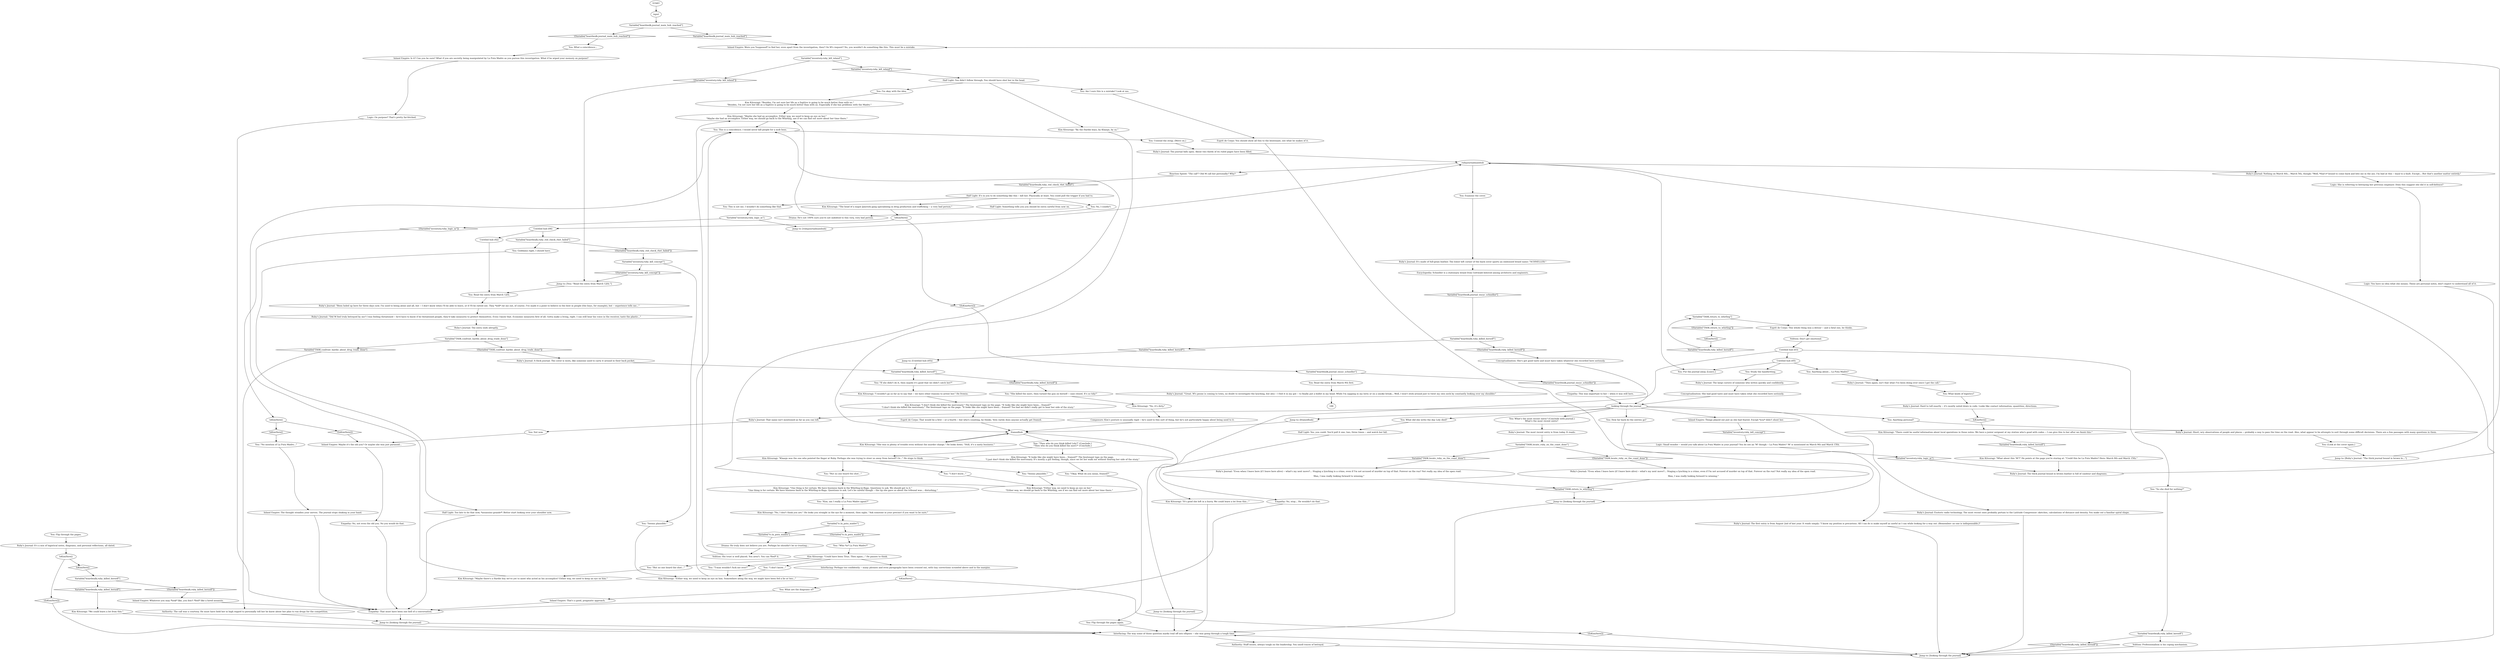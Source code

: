 # INVENTORY / RUBY'S JOURNAL
# Here you can learn about Ruby's involvement with La Puta Madre.
# ==================================================
digraph G {
	  0 [label="START"];
	  1 [label="input"];
	  2 [label="Empathy: No, stop... He wouldn't do that."];
	  3 [label="Kim Kitsuragi: \"Either way, we need to keep an eye on him. Somewhere along the way, we might have been fed a lie or two...\""];
	  4 [label="You: Put the journal away. [Leave.]"];
	  5 [label="Encyclopedia: Schneller is a stationary brand from Gottwald beloved among architects and engineers."];
	  6 [label="Ruby's Journal: The large cursive of someone who writes quickly and confidently."];
	  7 [label="You: What did she write the day Lely died?"];
	  8 [label="You: Read the entry from March 12th."];
	  9 [label="Variable[\"boardwalk.ruby_killed_herself\"]"];
	  10 [label="Variable[\"boardwalk.ruby_killed_herself\"]", shape=diamond];
	  11 [label="!(Variable[\"boardwalk.ruby_killed_herself\"])", shape=diamond];
	  12 [label="framedhub"];
	  13 [label="Kim Kitsuragi: \"Maybe there's a Hardie boy we've yet to meet who acted as his accomplice? Either way, we need to keep an eye on him.\""];
	  14 [label="IsKimHere()"];
	  15 [label="IsKimHere()", shape=diamond];
	  16 [label="!(IsKimHere())", shape=diamond];
	  17 [label="You: \"No mention of La Puta Madre...\""];
	  18 [label="Conceptualization: She's got good taste and must have taken whatever she recorded here seriously."];
	  19 [label="Ruby's Journal: It's a mix of logistical notes, diagrams, and personal reflections, all dated."];
	  20 [label="Ruby's Journal: The first entry is from August 2nd of last year. It reads simply: \"I know my position is precarious. All I can do is make myself as useful as I can while looking for a way out. (Remember: no one is indispensable.)\""];
	  21 [label="Ruby's Journal: Hard to tell exactly -- it's mostly noted down in code. Looks like contact information, quantities, directions."];
	  22 [label="Ruby's Journal: \"Been holed up here for three days now. I'm used to being alone and all, but -- I don't know when I'll be able to leave, or if I'll be ratted out. They *will* rat me out, of course. I've made it a point to believe in the best in people (the boys, for example), but -- experience tells me...\""];
	  23 [label="Ruby's Journal: \"Even when I leave here (if I leave here alive) -- what's my next move?... Staging a lynching is a crime, even if I'm not accused of murder on top of that. Forever on the run? Not really my idea of the open road. 

Man, I was really looking forward to winning.\""];
	  24 [label="Jump to: [looking through the journal]"];
	  25 [label="Kim Kitsuragi: \"No, it's dirty.\""];
	  26 [label="Kim Kitsuragi: \"I wouldn't go so far as to say that -- we have other reasons to arrest her.\" He frowns."];
	  27 [label="Variable[\"boardwalk.journal_main_hub_reached\"]"];
	  28 [label="Variable[\"boardwalk.journal_main_hub_reached\"]", shape=diamond];
	  29 [label="!(Variable[\"boardwalk.journal_main_hub_reached\"])", shape=diamond];
	  30 [label="Ruby's Journal: The most recent entry is from today. It reads:"];
	  31 [label="IsKimHere()"];
	  32 [label="IsKimHere()", shape=diamond];
	  33 [label="!(IsKimHere())", shape=diamond];
	  34 [label="You: \"T-man wouldn't fuck me over!\""];
	  35 [label="Jump to: [Ruby's Journal: \"The thick journal bound in brown le...\"]"];
	  36 [label="Ruby's Journal: It's made of full-grain leather. The lower left corner of the back cover sports an embossed brand name: \"SCHNELLER.\""];
	  37 [label="Variable[\"inventory.ruby_kill_inland\"]"];
	  38 [label="Variable[\"inventory.ruby_kill_inland\"]", shape=diamond];
	  39 [label="!(Variable[\"inventory.ruby_kill_inland\"])", shape=diamond];
	  40 [label="Empathy: This was important to her -- when it was still hers."];
	  41 [label="You: \"I don't know...\""];
	  42 [label="Kim Kitsuragi: \"We could learn a lot from this.\""];
	  43 [label="Logic: She is referring to betraying her previous employer. Does this suggest she did it in self-defence?"];
	  44 [label="Untitled hub (03)"];
	  45 [label="Half Light: You didn't follow through. You should have shot her in the head."];
	  46 [label="Inland Empire: Is it? Can you be sure? What if you are secretly being manipulated by La Puta Madre as you pursue this investigation. What if he wiped your memory on purpose?"];
	  47 [label="You: This is not me. I wouldn't do something like that."];
	  48 [label="rubyjournalmainhub"];
	  49 [label="You: No, I couldn't."];
	  50 [label="Ruby's Journal: \"Did M feel truly betrayed by me? I was feeling threatened -- he'd have to know if he threatened people, they'd take measures to protect themselves. Even I know that. Economic measures first of all. Gotta make a living, right. I can still hear his voice in the receiver, taste the plastic...\""];
	  51 [label="Variable[\"TASK.locate_ruby_on_the_coast_done\"]"];
	  52 [label="Variable[\"TASK.locate_ruby_on_the_coast_done\"]", shape=diamond];
	  53 [label="!(Variable[\"TASK.locate_ruby_on_the_coast_done\"])", shape=diamond];
	  54 [label="You: \"Seems plausible.\""];
	  55 [label="Kim Kitsuragi: \"Either way, we need to keep an eye on her.\"\n\"Either way, we should go back to the Whirling, see if we can find out more about her time there.\""];
	  56 [label="Logic: On purpose? That's pretty far-fetched."];
	  57 [label="Ruby's Journal: \"Great. M's peone is coming to town, no doubt to investigate the lynching, but also -- I feel it in my gut -- to finally put a bullet in my head. While I'm napping in my lorry or on a smoke break... Well, I won't stick around just to twist my own neck by constantly looking over my shoulder.\""];
	  58 [label="Jump to: [You: \"Read the entry from March 12th.\"]"];
	  59 [label="Half Light: Too late to do that now, *assassino grande*! Better start looking over your shoulder now."];
	  60 [label="Kim Kitsuragi: \"No, I don't think you are.\" He looks you straight in the eye for a moment, then sighs. \"Ask someone in your precinct if you want to be sure.\""];
	  61 [label="You: \"Who *is* La Puta Madre?\""];
	  62 [label="You: \"So she died for nothing?\""];
	  63 [label="You: \"Then who do you think killed Lely?\" (Conclude.)\n\"Then who do you think killed the merc?\" (Conclude.)"];
	  64 [label="You: \"But no one heard the shot...\""];
	  65 [label="Ruby's Journal: The journal falls open. About two thirds of its ruled pages have been filled."];
	  66 [label="Ruby's Journal: Short, wry observations of people and places -- probably a way to pass the time on the road. Also, what appear to be attempts to sort through some difficult decisions. There are a few passages with many questions in them."];
	  67 [label="Jump to: [looking through the journal]"];
	  68 [label="Drama: He truly does not believe you are. Perhaps he shouldn't be so trusting..."];
	  69 [label="Volition: His trust is well placed. You aren't. You can *feel* it."];
	  70 [label="Variable[\"tc.la_puta_madre\"]"];
	  71 [label="Variable[\"tc.la_puta_madre\"]", shape=diamond];
	  72 [label="!(Variable[\"tc.la_puta_madre\"])", shape=diamond];
	  73 [label="You: \"But no one heard the shot...\""];
	  74 [label="Variable[\"TASK.confront_hardie_about_drug_trade_done\"]"];
	  75 [label="Variable[\"TASK.confront_hardie_about_drug_trade_done\"]", shape=diamond];
	  76 [label="!(Variable[\"TASK.confront_hardie_about_drug_trade_done\"])", shape=diamond];
	  77 [label="Jump to: [looking through the journal]"];
	  78 [label="Ruby's Journal: The entry ends abruptly."];
	  79 [label="Logic: You have no idea what she means. These are personal notes, don't expect to understand all of it."];
	  80 [label="Kim Kitsuragi: \"Klaasje was the one who pointed the finger at Ruby. Perhaps she was trying to steer us away from herself? Or...\" He stops to think."];
	  81 [label="Variable[\"boardwalk.ruby_killed_herself\"]"];
	  82 [label="Variable[\"boardwalk.ruby_killed_herself\"]", shape=diamond];
	  83 [label="!(Variable[\"boardwalk.ruby_killed_herself\"])", shape=diamond];
	  84 [label="Volition: Don't get emotional."];
	  85 [label="You: How far back do the entries go?"];
	  86 [label="You: Anything personal?"];
	  87 [label="Kim Kitsuragi: \"There could be useful information about local operations in those notes. We have a junior sergeant at my station who's good with codes -- I can give this to her after we finish this.\""];
	  88 [label="Ruby's Journal: \"Even when I leave here (if I leave here alive) -- what's my next move?... Staging a lynching is a crime, even if I'm not accused of murder on top of that. Forever on the run? Not really my idea of the open road. 

Man, I was really looking forward to winning.\""];
	  89 [label="Empathy: No, not even the old you. No you would do that."];
	  90 [label="Composure: Kim's posture is unusually rigid -- he's used to this sort of thing, but he's not particularly happy about being used to it."];
	  91 [label="Authority: Staff issues, always tough on the leadership. You smell traces of betrayal."];
	  92 [label="You: Am I sure this is a mistake? Look at me."];
	  93 [label="Authority: The call was a courtesy. He must have held her in high regard to personally tell her he knew about her plan to run drugs for the competition."];
	  94 [label="You: Flip through the pages."];
	  95 [label="Reaction Speed: \"The call\"? Did M call her personally? Why?"];
	  96 [label="You: What kinds of logistics?"];
	  97 [label="You: What's the most recent entry? (Conclude with journal.)\nWhat's the most recent entry? "];
	  98 [label="Inland Empire: Things played out just as she had feared. Except *you* didn't shoot her."];
	  99 [label="Half Light: It's in you to do something like this -- kill her. Physically at least. You could pull the trigger if you had to."];
	  100 [label="Logic: Small wonder -- would you talk about La Puta Madre in your journal? You do see an 'M' though -- La Puta Madre? 'M' is mentioned on March 9th and March 15th."];
	  101 [label="You: Not now."];
	  102 [label="Untitled hub (02)"];
	  103 [label="Empathy: That must have been one hell of a conversation."];
	  104 [label="Ruby's Journal: A thick journal. The cover is worn, like someone used to carry it around in their back pocket."];
	  105 [label="You: What a coincidence..."];
	  106 [label="Kim Kitsuragi: \"The head of a major Jamrock gang specializing in drug production and trafficking -- a very bad person.\""];
	  107 [label="Kim Kitsuragi: \"Could have been Titus. Then again...\" He pauses to think."];
	  108 [label="Kim Kitsuragi: \"It looks like she might have been... framed?\" The lieutenant taps on the page.\n\"I just don't think she killed the mercenary. It's mostly a gut feeling, though, since we let her walk out without hearing her side of the story.\""];
	  109 [label="You: \"She killed the merc, then turned the gun on herself -- case closed. It's so tidy!\""];
	  110 [label="Kim Kitsuragi: \"It's good she left in a hurry. We could learn a lot from this...\""];
	  111 [label="Inland Empire: Whatever you may *look* like, you don't *feel* like a hired assassin."];
	  112 [label="Esprit de Corps: You should show all this to the lieutenant, see what he makes of it."];
	  113 [label="Variable[\"boardwalk.journal_encyc_schneller\"]"];
	  114 [label="Variable[\"boardwalk.journal_encyc_schneller\"]", shape=diamond];
	  115 [label="!(Variable[\"boardwalk.journal_encyc_schneller\"])", shape=diamond];
	  116 [label="You: Read the entry from March 9th first."];
	  117 [label="Variable[\"boardwalk.ruby_red_check_rhet_failed\"]"];
	  118 [label="Variable[\"boardwalk.ruby_red_check_rhet_failed\"]", shape=diamond];
	  119 [label="!(Variable[\"boardwalk.ruby_red_check_rhet_failed\"])", shape=diamond];
	  120 [label="You: Goddamn right, I should have."];
	  121 [label="You: I'm okay with the idea."];
	  122 [label="Half Light: Something tells you you should be extra careful from now on."];
	  123 [label="You: \"Kim, am I really a La Puta Madre agent?\""];
	  124 [label="Kim Kitsuragi: \"She was in plenty of trouble even without the murder charge.\" He looks down. \"Still, it's a nasty business.\""];
	  125 [label="Variable[\"boardwalk.ruby_killed_herself\"]"];
	  126 [label="Variable[\"boardwalk.ruby_killed_herself\"]", shape=diamond];
	  127 [label="!(Variable[\"boardwalk.ruby_killed_herself\"])", shape=diamond];
	  128 [label="Volition: Professionalism is his coping mechanism."];
	  129 [label="Kim Kitsuragi: \"What about this 'M'?\" He points at the page you're staring at. \"Could this be La Puta Madre? Here: March 9th and March 15th.\""];
	  130 [label="Inland Empire: The thought steadies your nerves. The journal stops shaking in your hand."];
	  131 [label="You: Unwind the strap. (Move on.)"];
	  132 [label="You: Study the handwriting."];
	  133 [label="You: Examine the cover."];
	  134 [label="You: Anything about... La Puta Madre?"];
	  135 [label="Ruby's Journal: Esoteric radio technology. The most recent ones probably pertain to the Latitude Compressor: sketches, calculations of distance and density. You make out a familiar spiral shape."];
	  136 [label="Inland Empire: That's a good, pragmatic approach."];
	  137 [label="Kim Kitsuragi: \"Besides, I'm not sure her life as a fugitive is going to be much better than with us.\"\n\"Besides, I'm not sure her life as a fugitive is going to be much better than with us. Especially if she has problems with the Madre.\""];
	  138 [label="Kim Kitsuragi: \"I don't think she killed the mercenary.\" The lieutenant taps on the page. \"It looks like she might have been... framed?\"\n\"I don't think she killed the mercenary.\" The lieutenant taps on the page. \"It looks like she might have been... framed? Too bad we didn't really get to hear her side of the story.\""];
	  139 [label="Variable[\"TASK.return_to_whirling\"]"];
	  140 [label="Variable[\"TASK.return_to_whirling\"]", shape=diamond];
	  141 [label="!(Variable[\"TASK.return_to_whirling\"])", shape=diamond];
	  142 [label="Esprit de Corps: This whole thing was a detour -- and a fatal one, he thinks."];
	  143 [label="Esprit de Corps: That would be a first -- or a fourth -- but who's counting, he thinks. Very rarely does anyone actually get framed."];
	  144 [label="You: \"Okay. What do you mean, framed?\""];
	  145 [label="Untitled hub (05)"];
	  146 [label="Variable[\"boardwalk.ruby_killed_herself\"]"];
	  147 [label="Variable[\"boardwalk.ruby_killed_herself\"]", shape=diamond];
	  148 [label="!(Variable[\"boardwalk.ruby_killed_herself\"])", shape=diamond];
	  149 [label="You: \"If she didn't do it, then maybe it's good that we didn't catch her?\""];
	  150 [label="Jump to: [looking through the journal]"];
	  151 [label="Inland Empire: Maybe it's the old you? Or maybe she was just paranoid..."];
	  152 [label="Variable[\"inventory.ruby_logic_m\"]"];
	  153 [label="Variable[\"inventory.ruby_logic_m\"]", shape=diamond];
	  154 [label="!(Variable[\"inventory.ruby_logic_m\"])", shape=diamond];
	  155 [label="Jump to: [rubyjournalmainhub]"];
	  156 [label="IsKimHere()"];
	  157 [label="IsKimHere()", shape=diamond];
	  158 [label="!(IsKimHere())", shape=diamond];
	  159 [label="You: What are the diagrams of?"];
	  160 [label="Jump to: [framedhub]"];
	  161 [label="Kim Kitsuragi: \"Maybe she had an accomplice. Either way, we need to keep an eye on her.\"\n\"Maybe she had an accomplice. Either way, we should go back to the Whirling, see if we can find out more about her time there.\""];
	  162 [label="Kim Kitsuragi: \"One thing is for certain: We have business back in the Whirling-in-Rags. Questions to ask. We should get to it.\"\n\"One thing is for certain: We have business back in the Whirling-in-Rags. Questions to ask. Let's be careful though -- the tip she gave us about the tribunal was... disturbing.\""];
	  163 [label="You: This is a coincidence. I would never kill people for a mob boss."];
	  164 [label="Kim Kitsuragi: \"By the Hardie boys, by Klaasje, by us.\""];
	  165 [label="You: Flip through the pages again."];
	  166 [label="Ruby's Journal: Nothing on March 4th... March 5th, though: \"Well, *that's* bound to come back and bite me in the ass. I'm bad at this -- loyal to a fault. Except... But that's another matter entirely.\""];
	  167 [label="Half Light: Yes, you could. You'd pull it one, two, three times -- and watch her fall."];
	  168 [label="Drama: He's not 100% sure you're not indebted to this very, very bad person."];
	  169 [label="IsKimHere()"];
	  170 [label="IsKimHere()", shape=diamond];
	  171 [label="!(IsKimHere())", shape=diamond];
	  172 [label="Untitled hub (06)"];
	  173 [label="Ruby's Journal: The thick journal bound in brown leather is full of candour and diagrams."];
	  174 [label="Inland Empire: Were you *supposed* to find her, even apart from the investigation, then? On M's request? No, you wouldn't do something like this. This must be a mistake."];
	  175 [label="Variable[\"inventory.ruby_kill_concept\"]"];
	  176 [label="Variable[\"inventory.ruby_kill_concept\"]", shape=diamond];
	  177 [label="!(Variable[\"inventory.ruby_kill_concept\"])", shape=diamond];
	  178 [label="You: \"Seems plausible.\""];
	  179 [label="You: \"I don't know...\""];
	  180 [label="Interfacing: Perhaps too confidently -- many phrases and even paragraphs have been crossed out, with tiny corrections scrawled above and in the margins."];
	  181 [label="Conceptualization: She had good taste and must have taken what she recorded here seriously."];
	  182 [label="Jump to: [Untitled hub (05)]"];
	  183 [label="looking through the journal"];
	  184 [label="Interfacing: The way some of those question marks trail off into ellipses -- she was going through a tough time."];
	  185 [label="You: (Look at the cover again.)"];
	  186 [label="Ruby's Journal: That name isn't mentioned as far as you can tell."];
	  187 [label="Ruby's Journal: \"Then again, isn't that what I've been doing ever since I got the call.\""];
	  0 -> 1
	  1 -> 27
	  2 -> 103
	  3 -> 163
	  5 -> 114
	  6 -> 181
	  7 -> 167
	  8 -> 22
	  9 -> 10
	  9 -> 11
	  10 -> 182
	  11 -> 18
	  12 -> 124
	  12 -> 150
	  12 -> 63
	  13 -> 163
	  14 -> 16
	  14 -> 15
	  15 -> 17
	  16 -> 151
	  17 -> 130
	  18 -> 183
	  19 -> 31
	  20 -> 67
	  21 -> 157
	  22 -> 50
	  23 -> 140
	  24 -> 184
	  25 -> 90
	  26 -> 138
	  27 -> 28
	  27 -> 29
	  28 -> 174
	  29 -> 105
	  30 -> 51
	  31 -> 32
	  31 -> 33
	  32 -> 81
	  33 -> 184
	  34 -> 3
	  35 -> 174
	  36 -> 5
	  37 -> 38
	  37 -> 39
	  38 -> 45
	  39 -> 58
	  40 -> 183
	  41 -> 55
	  42 -> 184
	  43 -> 79
	  44 -> 145
	  44 -> 110
	  44 -> 62
	  45 -> 121
	  45 -> 164
	  45 -> 92
	  46 -> 56
	  47 -> 152
	  48 -> 4
	  48 -> 133
	  48 -> 166
	  48 -> 95
	  49 -> 168
	  50 -> 78
	  51 -> 52
	  51 -> 53
	  52 -> 23
	  53 -> 88
	  54 -> 55
	  55 -> 163
	  56 -> 103
	  57 -> 188
	  58 -> 8
	  59 -> 103
	  60 -> 70
	  61 -> 107
	  62 -> 125
	  63 -> 80
	  63 -> 108
	  64 -> 162
	  65 -> 48
	  66 -> 185
	  67 -> 184
	  68 -> 69
	  69 -> 161
	  70 -> 72
	  70 -> 71
	  71 -> 68
	  72 -> 61
	  73 -> 13
	  74 -> 75
	  74 -> 76
	  75 -> 93
	  76 -> 104
	  77 -> 184
	  78 -> 74
	  79 -> 67
	  80 -> 64
	  80 -> 41
	  80 -> 54
	  81 -> 82
	  81 -> 83
	  82 -> 42
	  83 -> 111
	  84 -> 44
	  85 -> 20
	  86 -> 66
	  87 -> 126
	  88 -> 140
	  89 -> 103
	  90 -> 12
	  91 -> 67
	  92 -> 112
	  93 -> 77
	  94 -> 19
	  95 -> 118
	  96 -> 21
	  97 -> 30
	  98 -> 176
	  99 -> 49
	  99 -> 106
	  99 -> 122
	  99 -> 47
	  100 -> 153
	  101 -> 151
	  102 -> 8
	  103 -> 77
	  104 -> 146
	  105 -> 46
	  106 -> 169
	  107 -> 73
	  107 -> 34
	  107 -> 179
	  107 -> 180
	  108 -> 144
	  109 -> 25
	  110 -> 184
	  111 -> 103
	  112 -> 24
	  113 -> 115
	  113 -> 116
	  114 -> 9
	  115 -> 40
	  116 -> 57
	  117 -> 120
	  117 -> 119
	  118 -> 99
	  119 -> 175
	  120 -> 59
	  121 -> 137
	  123 -> 60
	  124 -> 12
	  125 -> 128
	  125 -> 127
	  126 -> 129
	  127 -> 67
	  128 -> 67
	  129 -> 173
	  130 -> 103
	  131 -> 65
	  132 -> 6
	  133 -> 36
	  134 -> 187
	  135 -> 67
	  136 -> 103
	  137 -> 161
	  138 -> 143
	  139 -> 141
	  139 -> 142
	  140 -> 24
	  141 -> 170
	  142 -> 84
	  143 -> 12
	  144 -> 165
	  145 -> 132
	  145 -> 4
	  145 -> 134
	  146 -> 148
	  146 -> 149
	  147 -> 139
	  148 -> 109
	  149 -> 26
	  150 -> 184
	  151 -> 89
	  152 -> 154
	  152 -> 155
	  153 -> 173
	  154 -> 14
	  155 -> 48
	  156 -> 158
	  156 -> 159
	  157 -> 87
	  158 -> 67
	  159 -> 136
	  160 -> 12
	  161 -> 163
	  162 -> 123
	  163 -> 131
	  164 -> 12
	  165 -> 184
	  166 -> 43
	  167 -> 2
	  168 -> 161
	  169 -> 171
	  169 -> 172
	  170 -> 147
	  171 -> 113
	  172 -> 117
	  172 -> 102
	  173 -> 48
	  174 -> 37
	  175 -> 177
	  175 -> 178
	  176 -> 100
	  177 -> 58
	  178 -> 3
	  179 -> 3
	  180 -> 156
	  181 -> 183
	  182 -> 146
	  183 -> 160
	  183 -> 97
	  183 -> 98
	  183 -> 7
	  183 -> 135
	  183 -> 85
	  183 -> 86
	  183 -> 186
	  184 -> 91
	  185 -> 35
	  186 -> 101
	  187 -> 96
}

